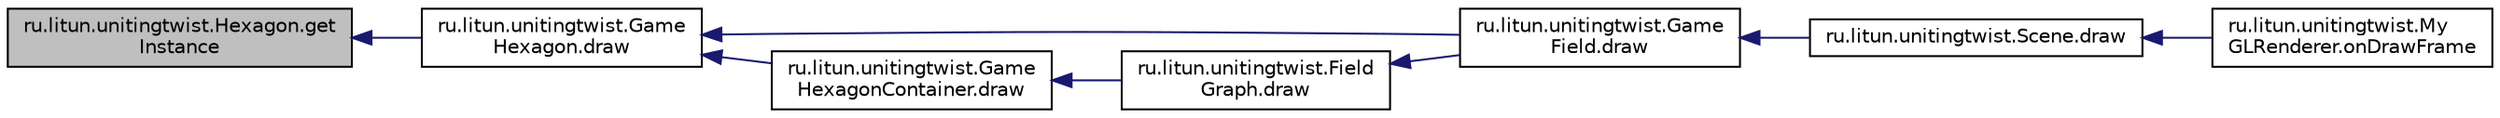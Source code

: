 digraph "ru.litun.unitingtwist.Hexagon.getInstance"
{
  edge [fontname="Helvetica",fontsize="10",labelfontname="Helvetica",labelfontsize="10"];
  node [fontname="Helvetica",fontsize="10",shape=record];
  rankdir="LR";
  Node16 [label="ru.litun.unitingtwist.Hexagon.get\lInstance",height=0.2,width=0.4,color="black", fillcolor="grey75", style="filled", fontcolor="black"];
  Node16 -> Node17 [dir="back",color="midnightblue",fontsize="10",style="solid"];
  Node17 [label="ru.litun.unitingtwist.Game\lHexagon.draw",height=0.2,width=0.4,color="black", fillcolor="white", style="filled",URL="$classru_1_1litun_1_1unitingtwist_1_1_game_hexagon.html#a945fc076e83bc03d920197ff7c4a2665"];
  Node17 -> Node18 [dir="back",color="midnightblue",fontsize="10",style="solid"];
  Node18 [label="ru.litun.unitingtwist.Game\lField.draw",height=0.2,width=0.4,color="black", fillcolor="white", style="filled",URL="$classru_1_1litun_1_1unitingtwist_1_1_game_field.html#ad4ca9f2a58432eb8f981300622d2a151"];
  Node18 -> Node19 [dir="back",color="midnightblue",fontsize="10",style="solid"];
  Node19 [label="ru.litun.unitingtwist.Scene.draw",height=0.2,width=0.4,color="black", fillcolor="white", style="filled",URL="$classru_1_1litun_1_1unitingtwist_1_1_scene.html#aba4b9040b80f63cb0c57ea8bd78f8533"];
  Node19 -> Node20 [dir="back",color="midnightblue",fontsize="10",style="solid"];
  Node20 [label="ru.litun.unitingtwist.My\lGLRenderer.onDrawFrame",height=0.2,width=0.4,color="black", fillcolor="white", style="filled",URL="$classru_1_1litun_1_1unitingtwist_1_1_my_g_l_renderer.html#ad30d224496c46169725b82eec69025f1"];
  Node17 -> Node21 [dir="back",color="midnightblue",fontsize="10",style="solid"];
  Node21 [label="ru.litun.unitingtwist.Game\lHexagonContainer.draw",height=0.2,width=0.4,color="black", fillcolor="white", style="filled",URL="$classru_1_1litun_1_1unitingtwist_1_1_game_hexagon_container.html#a38a6f3c686cafad7636681b601297b17"];
  Node21 -> Node22 [dir="back",color="midnightblue",fontsize="10",style="solid"];
  Node22 [label="ru.litun.unitingtwist.Field\lGraph.draw",height=0.2,width=0.4,color="black", fillcolor="white", style="filled",URL="$classru_1_1litun_1_1unitingtwist_1_1_field_graph.html#a41b1f80428dff19497372ad7541bfa78"];
  Node22 -> Node18 [dir="back",color="midnightblue",fontsize="10",style="solid"];
}
